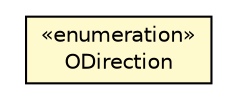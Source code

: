 #!/usr/local/bin/dot
#
# Class diagram 
# Generated by UMLGraph version R5_6-24-gf6e263 (http://www.umlgraph.org/)
#

digraph G {
	edge [fontname="Helvetica",fontsize=10,labelfontname="Helvetica",labelfontsize=10];
	node [fontname="Helvetica",fontsize=10,shape=plaintext];
	nodesep=0.25;
	ranksep=0.5;
	// com.orientechnologies.orient.core.record.ODirection
	c2725438 [label=<<table title="com.orientechnologies.orient.core.record.ODirection" border="0" cellborder="1" cellspacing="0" cellpadding="2" port="p" bgcolor="lemonChiffon" href="./ODirection.html">
		<tr><td><table border="0" cellspacing="0" cellpadding="1">
<tr><td align="center" balign="center"> &#171;enumeration&#187; </td></tr>
<tr><td align="center" balign="center"> ODirection </td></tr>
		</table></td></tr>
		</table>>, URL="./ODirection.html", fontname="Helvetica", fontcolor="black", fontsize=10.0];
}

